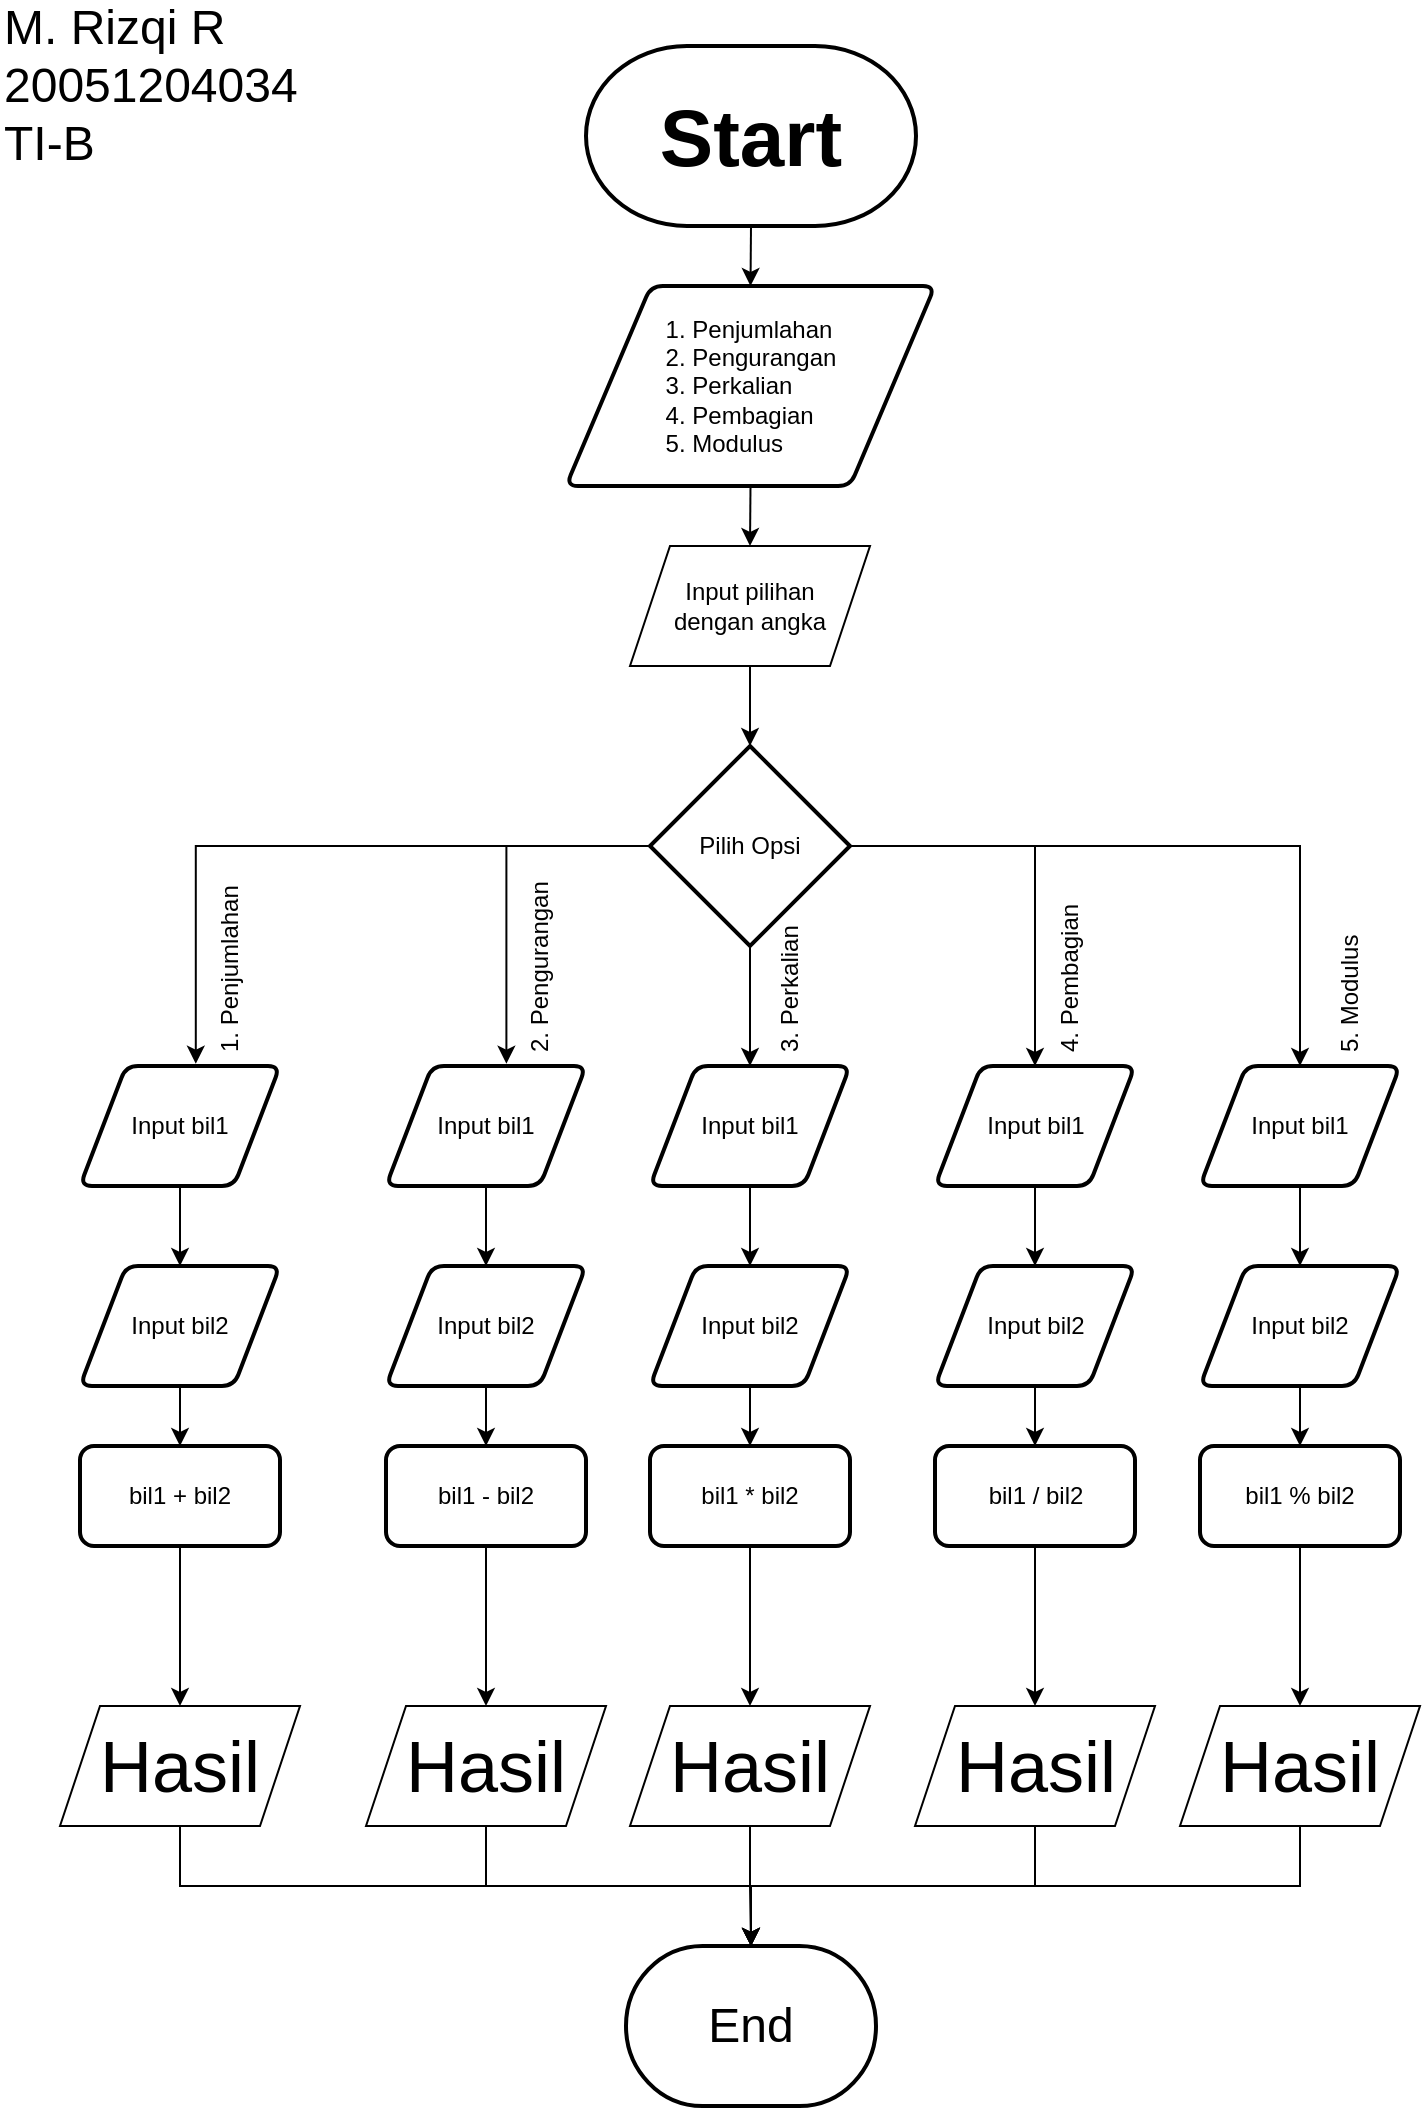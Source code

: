 <mxfile version="13.7.9" type="github">
  <diagram id="csKqWqRmFJaBYTw5g3q0" name="Page-1">
    <mxGraphModel dx="1099" dy="664" grid="1" gridSize="10" guides="1" tooltips="1" connect="1" arrows="1" fold="1" page="1" pageScale="1" pageWidth="850" pageHeight="1100" math="0" shadow="0">
      <root>
        <mxCell id="0" />
        <mxCell id="1" parent="0" />
        <mxCell id="QY0ji_sxeQzc1hmcxQOH-41" style="edgeStyle=orthogonalEdgeStyle;rounded=0;orthogonalLoop=1;jettySize=auto;html=1;exitX=0.5;exitY=1;exitDx=0;exitDy=0;exitPerimeter=0;entryX=0.5;entryY=0;entryDx=0;entryDy=0;" edge="1" parent="1" source="QY0ji_sxeQzc1hmcxQOH-1" target="QY0ji_sxeQzc1hmcxQOH-2">
          <mxGeometry relative="1" as="geometry" />
        </mxCell>
        <mxCell id="QY0ji_sxeQzc1hmcxQOH-1" value="&lt;b&gt;&lt;font style=&quot;font-size: 40px&quot;&gt;Start&lt;/font&gt;&lt;/b&gt;" style="strokeWidth=2;html=1;shape=mxgraph.flowchart.terminator;whiteSpace=wrap;" vertex="1" parent="1">
          <mxGeometry x="343" y="40" width="165" height="90" as="geometry" />
        </mxCell>
        <mxCell id="QY0ji_sxeQzc1hmcxQOH-45" style="edgeStyle=orthogonalEdgeStyle;rounded=0;orthogonalLoop=1;jettySize=auto;html=1;exitX=0.5;exitY=1;exitDx=0;exitDy=0;entryX=0.5;entryY=0;entryDx=0;entryDy=0;" edge="1" parent="1" source="QY0ji_sxeQzc1hmcxQOH-2" target="QY0ji_sxeQzc1hmcxQOH-42">
          <mxGeometry relative="1" as="geometry" />
        </mxCell>
        <mxCell id="QY0ji_sxeQzc1hmcxQOH-2" value="&lt;div align=&quot;left&quot;&gt;1. Penjumlahan&lt;/div&gt;&lt;div align=&quot;left&quot;&gt;2. Pengurangan&lt;/div&gt;&lt;div align=&quot;left&quot;&gt;3. Perkalian&lt;/div&gt;&lt;div align=&quot;left&quot;&gt;4. Pembagian&lt;/div&gt;&lt;div align=&quot;left&quot;&gt;5. Modulus&lt;br&gt;&lt;/div&gt;" style="shape=parallelogram;html=1;strokeWidth=2;perimeter=parallelogramPerimeter;whiteSpace=wrap;rounded=1;arcSize=12;size=0.23;" vertex="1" parent="1">
          <mxGeometry x="333" y="160" width="184.5" height="100" as="geometry" />
        </mxCell>
        <mxCell id="QY0ji_sxeQzc1hmcxQOH-21" style="edgeStyle=orthogonalEdgeStyle;rounded=0;orthogonalLoop=1;jettySize=auto;html=1;exitX=0.5;exitY=1;exitDx=0;exitDy=0;exitPerimeter=0;entryX=0.5;entryY=0;entryDx=0;entryDy=0;" edge="1" parent="1" source="QY0ji_sxeQzc1hmcxQOH-4" target="QY0ji_sxeQzc1hmcxQOH-12">
          <mxGeometry relative="1" as="geometry" />
        </mxCell>
        <mxCell id="QY0ji_sxeQzc1hmcxQOH-22" style="edgeStyle=orthogonalEdgeStyle;rounded=0;orthogonalLoop=1;jettySize=auto;html=1;exitX=0;exitY=0.5;exitDx=0;exitDy=0;exitPerimeter=0;entryX=0.602;entryY=-0.019;entryDx=0;entryDy=0;entryPerimeter=0;" edge="1" parent="1" source="QY0ji_sxeQzc1hmcxQOH-4" target="QY0ji_sxeQzc1hmcxQOH-9">
          <mxGeometry relative="1" as="geometry" />
        </mxCell>
        <mxCell id="QY0ji_sxeQzc1hmcxQOH-23" style="edgeStyle=orthogonalEdgeStyle;rounded=0;orthogonalLoop=1;jettySize=auto;html=1;exitX=1;exitY=0.5;exitDx=0;exitDy=0;exitPerimeter=0;" edge="1" parent="1" source="QY0ji_sxeQzc1hmcxQOH-4" target="QY0ji_sxeQzc1hmcxQOH-15">
          <mxGeometry relative="1" as="geometry" />
        </mxCell>
        <mxCell id="QY0ji_sxeQzc1hmcxQOH-25" style="edgeStyle=orthogonalEdgeStyle;rounded=0;orthogonalLoop=1;jettySize=auto;html=1;exitX=0;exitY=0.5;exitDx=0;exitDy=0;exitPerimeter=0;entryX=0.579;entryY=-0.019;entryDx=0;entryDy=0;entryPerimeter=0;" edge="1" parent="1" source="QY0ji_sxeQzc1hmcxQOH-4" target="QY0ji_sxeQzc1hmcxQOH-6">
          <mxGeometry relative="1" as="geometry" />
        </mxCell>
        <mxCell id="QY0ji_sxeQzc1hmcxQOH-56" style="edgeStyle=orthogonalEdgeStyle;rounded=0;orthogonalLoop=1;jettySize=auto;html=1;exitX=1;exitY=0.5;exitDx=0;exitDy=0;exitPerimeter=0;" edge="1" parent="1" source="QY0ji_sxeQzc1hmcxQOH-4" target="QY0ji_sxeQzc1hmcxQOH-18">
          <mxGeometry relative="1" as="geometry" />
        </mxCell>
        <mxCell id="QY0ji_sxeQzc1hmcxQOH-4" value="&lt;div&gt;Pilih Opsi &lt;br&gt;&lt;/div&gt;" style="strokeWidth=2;html=1;shape=mxgraph.flowchart.decision;whiteSpace=wrap;" vertex="1" parent="1">
          <mxGeometry x="375" y="390" width="100" height="100" as="geometry" />
        </mxCell>
        <mxCell id="QY0ji_sxeQzc1hmcxQOH-26" style="edgeStyle=orthogonalEdgeStyle;rounded=0;orthogonalLoop=1;jettySize=auto;html=1;exitX=0.5;exitY=1;exitDx=0;exitDy=0;entryX=0.5;entryY=0;entryDx=0;entryDy=0;" edge="1" parent="1" source="QY0ji_sxeQzc1hmcxQOH-6" target="QY0ji_sxeQzc1hmcxQOH-7">
          <mxGeometry relative="1" as="geometry" />
        </mxCell>
        <mxCell id="QY0ji_sxeQzc1hmcxQOH-6" value="Input bil1" style="shape=parallelogram;html=1;strokeWidth=2;perimeter=parallelogramPerimeter;whiteSpace=wrap;rounded=1;arcSize=12;size=0.23;" vertex="1" parent="1">
          <mxGeometry x="90" y="550" width="100" height="60" as="geometry" />
        </mxCell>
        <mxCell id="QY0ji_sxeQzc1hmcxQOH-27" style="edgeStyle=orthogonalEdgeStyle;rounded=0;orthogonalLoop=1;jettySize=auto;html=1;exitX=0.5;exitY=1;exitDx=0;exitDy=0;entryX=0.5;entryY=0;entryDx=0;entryDy=0;" edge="1" parent="1" source="QY0ji_sxeQzc1hmcxQOH-7" target="QY0ji_sxeQzc1hmcxQOH-8">
          <mxGeometry relative="1" as="geometry" />
        </mxCell>
        <mxCell id="QY0ji_sxeQzc1hmcxQOH-7" value="Input bil2" style="shape=parallelogram;html=1;strokeWidth=2;perimeter=parallelogramPerimeter;whiteSpace=wrap;rounded=1;arcSize=12;size=0.23;" vertex="1" parent="1">
          <mxGeometry x="90" y="650" width="100" height="60" as="geometry" />
        </mxCell>
        <mxCell id="QY0ji_sxeQzc1hmcxQOH-61" style="edgeStyle=orthogonalEdgeStyle;rounded=0;orthogonalLoop=1;jettySize=auto;html=1;exitX=0.5;exitY=1;exitDx=0;exitDy=0;entryX=0.5;entryY=0;entryDx=0;entryDy=0;" edge="1" parent="1" source="QY0ji_sxeQzc1hmcxQOH-8" target="QY0ji_sxeQzc1hmcxQOH-53">
          <mxGeometry relative="1" as="geometry" />
        </mxCell>
        <mxCell id="QY0ji_sxeQzc1hmcxQOH-8" value="bil1 + bil2" style="rounded=1;whiteSpace=wrap;html=1;absoluteArcSize=1;arcSize=14;strokeWidth=2;" vertex="1" parent="1">
          <mxGeometry x="90" y="740" width="100" height="50" as="geometry" />
        </mxCell>
        <mxCell id="QY0ji_sxeQzc1hmcxQOH-28" style="edgeStyle=orthogonalEdgeStyle;rounded=0;orthogonalLoop=1;jettySize=auto;html=1;exitX=0.5;exitY=1;exitDx=0;exitDy=0;entryX=0.5;entryY=0;entryDx=0;entryDy=0;" edge="1" parent="1" source="QY0ji_sxeQzc1hmcxQOH-9" target="QY0ji_sxeQzc1hmcxQOH-10">
          <mxGeometry relative="1" as="geometry" />
        </mxCell>
        <mxCell id="QY0ji_sxeQzc1hmcxQOH-9" value="Input bil1" style="shape=parallelogram;html=1;strokeWidth=2;perimeter=parallelogramPerimeter;whiteSpace=wrap;rounded=1;arcSize=12;size=0.23;" vertex="1" parent="1">
          <mxGeometry x="243" y="550" width="100" height="60" as="geometry" />
        </mxCell>
        <mxCell id="QY0ji_sxeQzc1hmcxQOH-29" style="edgeStyle=orthogonalEdgeStyle;rounded=0;orthogonalLoop=1;jettySize=auto;html=1;exitX=0.5;exitY=1;exitDx=0;exitDy=0;entryX=0.5;entryY=0;entryDx=0;entryDy=0;" edge="1" parent="1" source="QY0ji_sxeQzc1hmcxQOH-10" target="QY0ji_sxeQzc1hmcxQOH-11">
          <mxGeometry relative="1" as="geometry" />
        </mxCell>
        <mxCell id="QY0ji_sxeQzc1hmcxQOH-10" value="Input bil2" style="shape=parallelogram;html=1;strokeWidth=2;perimeter=parallelogramPerimeter;whiteSpace=wrap;rounded=1;arcSize=12;size=0.23;" vertex="1" parent="1">
          <mxGeometry x="243" y="650" width="100" height="60" as="geometry" />
        </mxCell>
        <mxCell id="QY0ji_sxeQzc1hmcxQOH-62" style="edgeStyle=orthogonalEdgeStyle;rounded=0;orthogonalLoop=1;jettySize=auto;html=1;exitX=0.5;exitY=1;exitDx=0;exitDy=0;entryX=0.5;entryY=0;entryDx=0;entryDy=0;" edge="1" parent="1" source="QY0ji_sxeQzc1hmcxQOH-11" target="QY0ji_sxeQzc1hmcxQOH-52">
          <mxGeometry relative="1" as="geometry" />
        </mxCell>
        <mxCell id="QY0ji_sxeQzc1hmcxQOH-11" value="bil1 - bil2" style="rounded=1;whiteSpace=wrap;html=1;absoluteArcSize=1;arcSize=14;strokeWidth=2;" vertex="1" parent="1">
          <mxGeometry x="243" y="740" width="100" height="50" as="geometry" />
        </mxCell>
        <mxCell id="QY0ji_sxeQzc1hmcxQOH-30" style="edgeStyle=orthogonalEdgeStyle;rounded=0;orthogonalLoop=1;jettySize=auto;html=1;exitX=0.5;exitY=1;exitDx=0;exitDy=0;entryX=0.5;entryY=0;entryDx=0;entryDy=0;" edge="1" parent="1" source="QY0ji_sxeQzc1hmcxQOH-12" target="QY0ji_sxeQzc1hmcxQOH-13">
          <mxGeometry relative="1" as="geometry" />
        </mxCell>
        <mxCell id="QY0ji_sxeQzc1hmcxQOH-12" value="Input bil1" style="shape=parallelogram;html=1;strokeWidth=2;perimeter=parallelogramPerimeter;whiteSpace=wrap;rounded=1;arcSize=12;size=0.23;" vertex="1" parent="1">
          <mxGeometry x="375" y="550" width="100" height="60" as="geometry" />
        </mxCell>
        <mxCell id="QY0ji_sxeQzc1hmcxQOH-31" style="edgeStyle=orthogonalEdgeStyle;rounded=0;orthogonalLoop=1;jettySize=auto;html=1;exitX=0.5;exitY=1;exitDx=0;exitDy=0;entryX=0.5;entryY=0;entryDx=0;entryDy=0;" edge="1" parent="1" source="QY0ji_sxeQzc1hmcxQOH-13" target="QY0ji_sxeQzc1hmcxQOH-14">
          <mxGeometry relative="1" as="geometry" />
        </mxCell>
        <mxCell id="QY0ji_sxeQzc1hmcxQOH-13" value="Input bil2" style="shape=parallelogram;html=1;strokeWidth=2;perimeter=parallelogramPerimeter;whiteSpace=wrap;rounded=1;arcSize=12;size=0.23;" vertex="1" parent="1">
          <mxGeometry x="375" y="650" width="100" height="60" as="geometry" />
        </mxCell>
        <mxCell id="QY0ji_sxeQzc1hmcxQOH-47" style="edgeStyle=orthogonalEdgeStyle;rounded=0;orthogonalLoop=1;jettySize=auto;html=1;exitX=0.5;exitY=1;exitDx=0;exitDy=0;entryX=0.5;entryY=0;entryDx=0;entryDy=0;" edge="1" parent="1" source="QY0ji_sxeQzc1hmcxQOH-14" target="QY0ji_sxeQzc1hmcxQOH-46">
          <mxGeometry relative="1" as="geometry" />
        </mxCell>
        <mxCell id="QY0ji_sxeQzc1hmcxQOH-14" value="bil1 * bil2" style="rounded=1;whiteSpace=wrap;html=1;absoluteArcSize=1;arcSize=14;strokeWidth=2;" vertex="1" parent="1">
          <mxGeometry x="375" y="740" width="100" height="50" as="geometry" />
        </mxCell>
        <mxCell id="QY0ji_sxeQzc1hmcxQOH-32" style="edgeStyle=orthogonalEdgeStyle;rounded=0;orthogonalLoop=1;jettySize=auto;html=1;exitX=0.5;exitY=1;exitDx=0;exitDy=0;entryX=0.5;entryY=0;entryDx=0;entryDy=0;" edge="1" parent="1" source="QY0ji_sxeQzc1hmcxQOH-15" target="QY0ji_sxeQzc1hmcxQOH-16">
          <mxGeometry relative="1" as="geometry" />
        </mxCell>
        <mxCell id="QY0ji_sxeQzc1hmcxQOH-15" value="Input bil1" style="shape=parallelogram;html=1;strokeWidth=2;perimeter=parallelogramPerimeter;whiteSpace=wrap;rounded=1;arcSize=12;size=0.23;" vertex="1" parent="1">
          <mxGeometry x="517.5" y="550" width="100" height="60" as="geometry" />
        </mxCell>
        <mxCell id="QY0ji_sxeQzc1hmcxQOH-33" style="edgeStyle=orthogonalEdgeStyle;rounded=0;orthogonalLoop=1;jettySize=auto;html=1;exitX=0.5;exitY=1;exitDx=0;exitDy=0;entryX=0.5;entryY=0;entryDx=0;entryDy=0;" edge="1" parent="1" source="QY0ji_sxeQzc1hmcxQOH-16" target="QY0ji_sxeQzc1hmcxQOH-17">
          <mxGeometry relative="1" as="geometry" />
        </mxCell>
        <mxCell id="QY0ji_sxeQzc1hmcxQOH-16" value="Input bil2" style="shape=parallelogram;html=1;strokeWidth=2;perimeter=parallelogramPerimeter;whiteSpace=wrap;rounded=1;arcSize=12;size=0.23;" vertex="1" parent="1">
          <mxGeometry x="517.5" y="650" width="100" height="60" as="geometry" />
        </mxCell>
        <mxCell id="QY0ji_sxeQzc1hmcxQOH-58" style="edgeStyle=orthogonalEdgeStyle;rounded=0;orthogonalLoop=1;jettySize=auto;html=1;exitX=0.5;exitY=1;exitDx=0;exitDy=0;entryX=0.5;entryY=0;entryDx=0;entryDy=0;" edge="1" parent="1" source="QY0ji_sxeQzc1hmcxQOH-17" target="QY0ji_sxeQzc1hmcxQOH-54">
          <mxGeometry relative="1" as="geometry" />
        </mxCell>
        <mxCell id="QY0ji_sxeQzc1hmcxQOH-17" value="bil1 / bil2" style="rounded=1;whiteSpace=wrap;html=1;absoluteArcSize=1;arcSize=14;strokeWidth=2;" vertex="1" parent="1">
          <mxGeometry x="517.5" y="740" width="100" height="50" as="geometry" />
        </mxCell>
        <mxCell id="QY0ji_sxeQzc1hmcxQOH-34" style="edgeStyle=orthogonalEdgeStyle;rounded=0;orthogonalLoop=1;jettySize=auto;html=1;exitX=0.5;exitY=1;exitDx=0;exitDy=0;entryX=0.5;entryY=0;entryDx=0;entryDy=0;" edge="1" parent="1" source="QY0ji_sxeQzc1hmcxQOH-18" target="QY0ji_sxeQzc1hmcxQOH-19">
          <mxGeometry relative="1" as="geometry" />
        </mxCell>
        <mxCell id="QY0ji_sxeQzc1hmcxQOH-18" value="Input bil1" style="shape=parallelogram;html=1;strokeWidth=2;perimeter=parallelogramPerimeter;whiteSpace=wrap;rounded=1;arcSize=12;size=0.23;" vertex="1" parent="1">
          <mxGeometry x="650" y="550" width="100" height="60" as="geometry" />
        </mxCell>
        <mxCell id="QY0ji_sxeQzc1hmcxQOH-35" style="edgeStyle=orthogonalEdgeStyle;rounded=0;orthogonalLoop=1;jettySize=auto;html=1;exitX=0.5;exitY=1;exitDx=0;exitDy=0;entryX=0.5;entryY=0;entryDx=0;entryDy=0;" edge="1" parent="1" source="QY0ji_sxeQzc1hmcxQOH-19" target="QY0ji_sxeQzc1hmcxQOH-20">
          <mxGeometry relative="1" as="geometry" />
        </mxCell>
        <mxCell id="QY0ji_sxeQzc1hmcxQOH-19" value="Input bil2" style="shape=parallelogram;html=1;strokeWidth=2;perimeter=parallelogramPerimeter;whiteSpace=wrap;rounded=1;arcSize=12;size=0.23;" vertex="1" parent="1">
          <mxGeometry x="650" y="650" width="100" height="60" as="geometry" />
        </mxCell>
        <mxCell id="QY0ji_sxeQzc1hmcxQOH-57" style="edgeStyle=orthogonalEdgeStyle;rounded=0;orthogonalLoop=1;jettySize=auto;html=1;exitX=0.5;exitY=1;exitDx=0;exitDy=0;entryX=0.5;entryY=0;entryDx=0;entryDy=0;" edge="1" parent="1" source="QY0ji_sxeQzc1hmcxQOH-20" target="QY0ji_sxeQzc1hmcxQOH-55">
          <mxGeometry relative="1" as="geometry" />
        </mxCell>
        <mxCell id="QY0ji_sxeQzc1hmcxQOH-20" value="bil1 % bil2" style="rounded=1;whiteSpace=wrap;html=1;absoluteArcSize=1;arcSize=14;strokeWidth=2;" vertex="1" parent="1">
          <mxGeometry x="650" y="740" width="100" height="50" as="geometry" />
        </mxCell>
        <mxCell id="QY0ji_sxeQzc1hmcxQOH-36" value="&lt;div align=&quot;left&quot;&gt;1. Penjumlahan&lt;br&gt;&lt;/div&gt;" style="text;html=1;strokeColor=none;fillColor=none;align=left;verticalAlign=middle;whiteSpace=wrap;rounded=0;rotation=270;" vertex="1" parent="1">
          <mxGeometry x="120" y="490" width="90" height="20" as="geometry" />
        </mxCell>
        <mxCell id="QY0ji_sxeQzc1hmcxQOH-37" value="&lt;div align=&quot;left&quot;&gt;2. Pengurangan&lt;br&gt;&lt;/div&gt;" style="text;html=1;strokeColor=none;fillColor=none;align=left;verticalAlign=middle;whiteSpace=wrap;rounded=0;rotation=270;" vertex="1" parent="1">
          <mxGeometry x="275" y="490" width="90" height="20" as="geometry" />
        </mxCell>
        <mxCell id="QY0ji_sxeQzc1hmcxQOH-38" value="&lt;div align=&quot;left&quot;&gt;3. Perkalian&lt;br&gt;&lt;/div&gt;" style="text;html=1;strokeColor=none;fillColor=none;align=left;verticalAlign=middle;whiteSpace=wrap;rounded=0;rotation=270;" vertex="1" parent="1">
          <mxGeometry x="400" y="490" width="90" height="20" as="geometry" />
        </mxCell>
        <mxCell id="QY0ji_sxeQzc1hmcxQOH-39" value="4. Pembagian" style="text;html=1;strokeColor=none;fillColor=none;align=left;verticalAlign=middle;whiteSpace=wrap;rounded=0;rotation=270;" vertex="1" parent="1">
          <mxGeometry x="540" y="490" width="90" height="20" as="geometry" />
        </mxCell>
        <mxCell id="QY0ji_sxeQzc1hmcxQOH-40" value="5. Modulus" style="text;html=1;strokeColor=none;fillColor=none;align=left;verticalAlign=middle;whiteSpace=wrap;rounded=0;rotation=270;" vertex="1" parent="1">
          <mxGeometry x="680" y="490" width="90" height="20" as="geometry" />
        </mxCell>
        <mxCell id="QY0ji_sxeQzc1hmcxQOH-44" style="edgeStyle=orthogonalEdgeStyle;rounded=0;orthogonalLoop=1;jettySize=auto;html=1;exitX=0.5;exitY=1;exitDx=0;exitDy=0;entryX=0.5;entryY=0;entryDx=0;entryDy=0;entryPerimeter=0;" edge="1" parent="1" source="QY0ji_sxeQzc1hmcxQOH-42" target="QY0ji_sxeQzc1hmcxQOH-4">
          <mxGeometry relative="1" as="geometry" />
        </mxCell>
        <mxCell id="QY0ji_sxeQzc1hmcxQOH-42" value="&lt;div&gt;Input pilihan &lt;br&gt;&lt;/div&gt;&lt;div&gt;dengan angka&lt;br&gt;&lt;/div&gt;" style="shape=parallelogram;perimeter=parallelogramPerimeter;whiteSpace=wrap;html=1;fixedSize=1;" vertex="1" parent="1">
          <mxGeometry x="365" y="290" width="120" height="60" as="geometry" />
        </mxCell>
        <mxCell id="QY0ji_sxeQzc1hmcxQOH-64" style="edgeStyle=orthogonalEdgeStyle;rounded=0;orthogonalLoop=1;jettySize=auto;html=1;exitX=0.5;exitY=1;exitDx=0;exitDy=0;entryX=0.5;entryY=0;entryDx=0;entryDy=0;entryPerimeter=0;" edge="1" parent="1" source="QY0ji_sxeQzc1hmcxQOH-46" target="QY0ji_sxeQzc1hmcxQOH-63">
          <mxGeometry relative="1" as="geometry" />
        </mxCell>
        <mxCell id="QY0ji_sxeQzc1hmcxQOH-46" value="&lt;font style=&quot;font-size: 36px&quot;&gt;Hasil&lt;/font&gt;" style="shape=parallelogram;perimeter=parallelogramPerimeter;whiteSpace=wrap;html=1;fixedSize=1;" vertex="1" parent="1">
          <mxGeometry x="365" y="870" width="120" height="60" as="geometry" />
        </mxCell>
        <mxCell id="QY0ji_sxeQzc1hmcxQOH-68" style="edgeStyle=orthogonalEdgeStyle;rounded=0;orthogonalLoop=1;jettySize=auto;html=1;exitX=0.5;exitY=1;exitDx=0;exitDy=0;entryX=0.5;entryY=0;entryDx=0;entryDy=0;entryPerimeter=0;" edge="1" parent="1" source="QY0ji_sxeQzc1hmcxQOH-52" target="QY0ji_sxeQzc1hmcxQOH-63">
          <mxGeometry relative="1" as="geometry" />
        </mxCell>
        <mxCell id="QY0ji_sxeQzc1hmcxQOH-52" value="&lt;font style=&quot;font-size: 36px&quot;&gt;Hasil&lt;/font&gt;" style="shape=parallelogram;perimeter=parallelogramPerimeter;whiteSpace=wrap;html=1;fixedSize=1;" vertex="1" parent="1">
          <mxGeometry x="233" y="870" width="120" height="60" as="geometry" />
        </mxCell>
        <mxCell id="QY0ji_sxeQzc1hmcxQOH-69" style="edgeStyle=orthogonalEdgeStyle;rounded=0;orthogonalLoop=1;jettySize=auto;html=1;exitX=0.5;exitY=1;exitDx=0;exitDy=0;" edge="1" parent="1" source="QY0ji_sxeQzc1hmcxQOH-53" target="QY0ji_sxeQzc1hmcxQOH-63">
          <mxGeometry relative="1" as="geometry" />
        </mxCell>
        <mxCell id="QY0ji_sxeQzc1hmcxQOH-53" value="&lt;font style=&quot;font-size: 36px&quot;&gt;Hasil&lt;/font&gt;" style="shape=parallelogram;perimeter=parallelogramPerimeter;whiteSpace=wrap;html=1;fixedSize=1;" vertex="1" parent="1">
          <mxGeometry x="80" y="870" width="120" height="60" as="geometry" />
        </mxCell>
        <mxCell id="QY0ji_sxeQzc1hmcxQOH-67" style="edgeStyle=orthogonalEdgeStyle;rounded=0;orthogonalLoop=1;jettySize=auto;html=1;exitX=0.5;exitY=1;exitDx=0;exitDy=0;entryX=0.5;entryY=0;entryDx=0;entryDy=0;entryPerimeter=0;" edge="1" parent="1" source="QY0ji_sxeQzc1hmcxQOH-54" target="QY0ji_sxeQzc1hmcxQOH-63">
          <mxGeometry relative="1" as="geometry" />
        </mxCell>
        <mxCell id="QY0ji_sxeQzc1hmcxQOH-54" value="&lt;font style=&quot;font-size: 36px&quot;&gt;Hasil&lt;/font&gt;" style="shape=parallelogram;perimeter=parallelogramPerimeter;whiteSpace=wrap;html=1;fixedSize=1;" vertex="1" parent="1">
          <mxGeometry x="507.5" y="870" width="120" height="60" as="geometry" />
        </mxCell>
        <mxCell id="QY0ji_sxeQzc1hmcxQOH-66" style="edgeStyle=orthogonalEdgeStyle;rounded=0;orthogonalLoop=1;jettySize=auto;html=1;exitX=0.5;exitY=1;exitDx=0;exitDy=0;" edge="1" parent="1" source="QY0ji_sxeQzc1hmcxQOH-55" target="QY0ji_sxeQzc1hmcxQOH-63">
          <mxGeometry relative="1" as="geometry" />
        </mxCell>
        <mxCell id="QY0ji_sxeQzc1hmcxQOH-55" value="&lt;font style=&quot;font-size: 36px&quot;&gt;Hasil&lt;/font&gt;" style="shape=parallelogram;perimeter=parallelogramPerimeter;whiteSpace=wrap;html=1;fixedSize=1;" vertex="1" parent="1">
          <mxGeometry x="640" y="870" width="120" height="60" as="geometry" />
        </mxCell>
        <mxCell id="QY0ji_sxeQzc1hmcxQOH-63" value="&lt;font style=&quot;font-size: 24px&quot;&gt;End&lt;/font&gt;" style="strokeWidth=2;html=1;shape=mxgraph.flowchart.terminator;whiteSpace=wrap;" vertex="1" parent="1">
          <mxGeometry x="363" y="990" width="125" height="80" as="geometry" />
        </mxCell>
        <mxCell id="QY0ji_sxeQzc1hmcxQOH-70" value="&lt;div&gt;&lt;font style=&quot;font-size: 24px&quot;&gt;M. Rizqi R&lt;/font&gt;&lt;/div&gt;&lt;div&gt;&lt;font style=&quot;font-size: 24px&quot;&gt;20051204034&lt;/font&gt;&lt;/div&gt;&lt;div&gt;&lt;font style=&quot;font-size: 24px&quot;&gt;TI-B&lt;/font&gt;&lt;/div&gt;" style="text;html=1;strokeColor=none;fillColor=none;align=left;verticalAlign=middle;whiteSpace=wrap;rounded=0;" vertex="1" parent="1">
          <mxGeometry x="50" y="50" width="150" height="20" as="geometry" />
        </mxCell>
      </root>
    </mxGraphModel>
  </diagram>
</mxfile>
